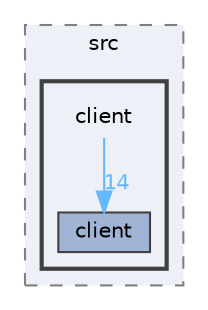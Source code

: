 digraph "/home/alexandros/Documents/PLT/V4/pokemon-championship/src/client"
{
 // LATEX_PDF_SIZE
  bgcolor="transparent";
  edge [fontname=Helvetica,fontsize=10,labelfontname=Helvetica,labelfontsize=10];
  node [fontname=Helvetica,fontsize=10,shape=box,height=0.2,width=0.4];
  compound=true
  subgraph clusterdir_f6490dc1d510eb90bc2c5148b1102ac5 {
    graph [ bgcolor="#edf0f7", pencolor="grey50", label="src", fontname=Helvetica,fontsize=10 style="filled,dashed", URL="dir_f6490dc1d510eb90bc2c5148b1102ac5.html",tooltip=""]
  subgraph clusterdir_7b5e2ec2464a36f583facbcea13440f1 {
    graph [ bgcolor="#edf0f7", pencolor="grey25", label="", fontname=Helvetica,fontsize=10 style="filled,bold", URL="dir_7b5e2ec2464a36f583facbcea13440f1.html",tooltip=""]
    dir_7b5e2ec2464a36f583facbcea13440f1 [shape=plaintext, label="client"];
  dir_46d04678625777fc5b835ba7811a7d9d [label="client", fillcolor="#a2b4d6", color="grey25", style="filled", URL="dir_46d04678625777fc5b835ba7811a7d9d.html",tooltip=""];
  }
  }
  dir_7b5e2ec2464a36f583facbcea13440f1->dir_46d04678625777fc5b835ba7811a7d9d [headlabel="14", labeldistance=1.5 headhref="dir_000005_000006.html" color="steelblue1" fontcolor="steelblue1"];
}
